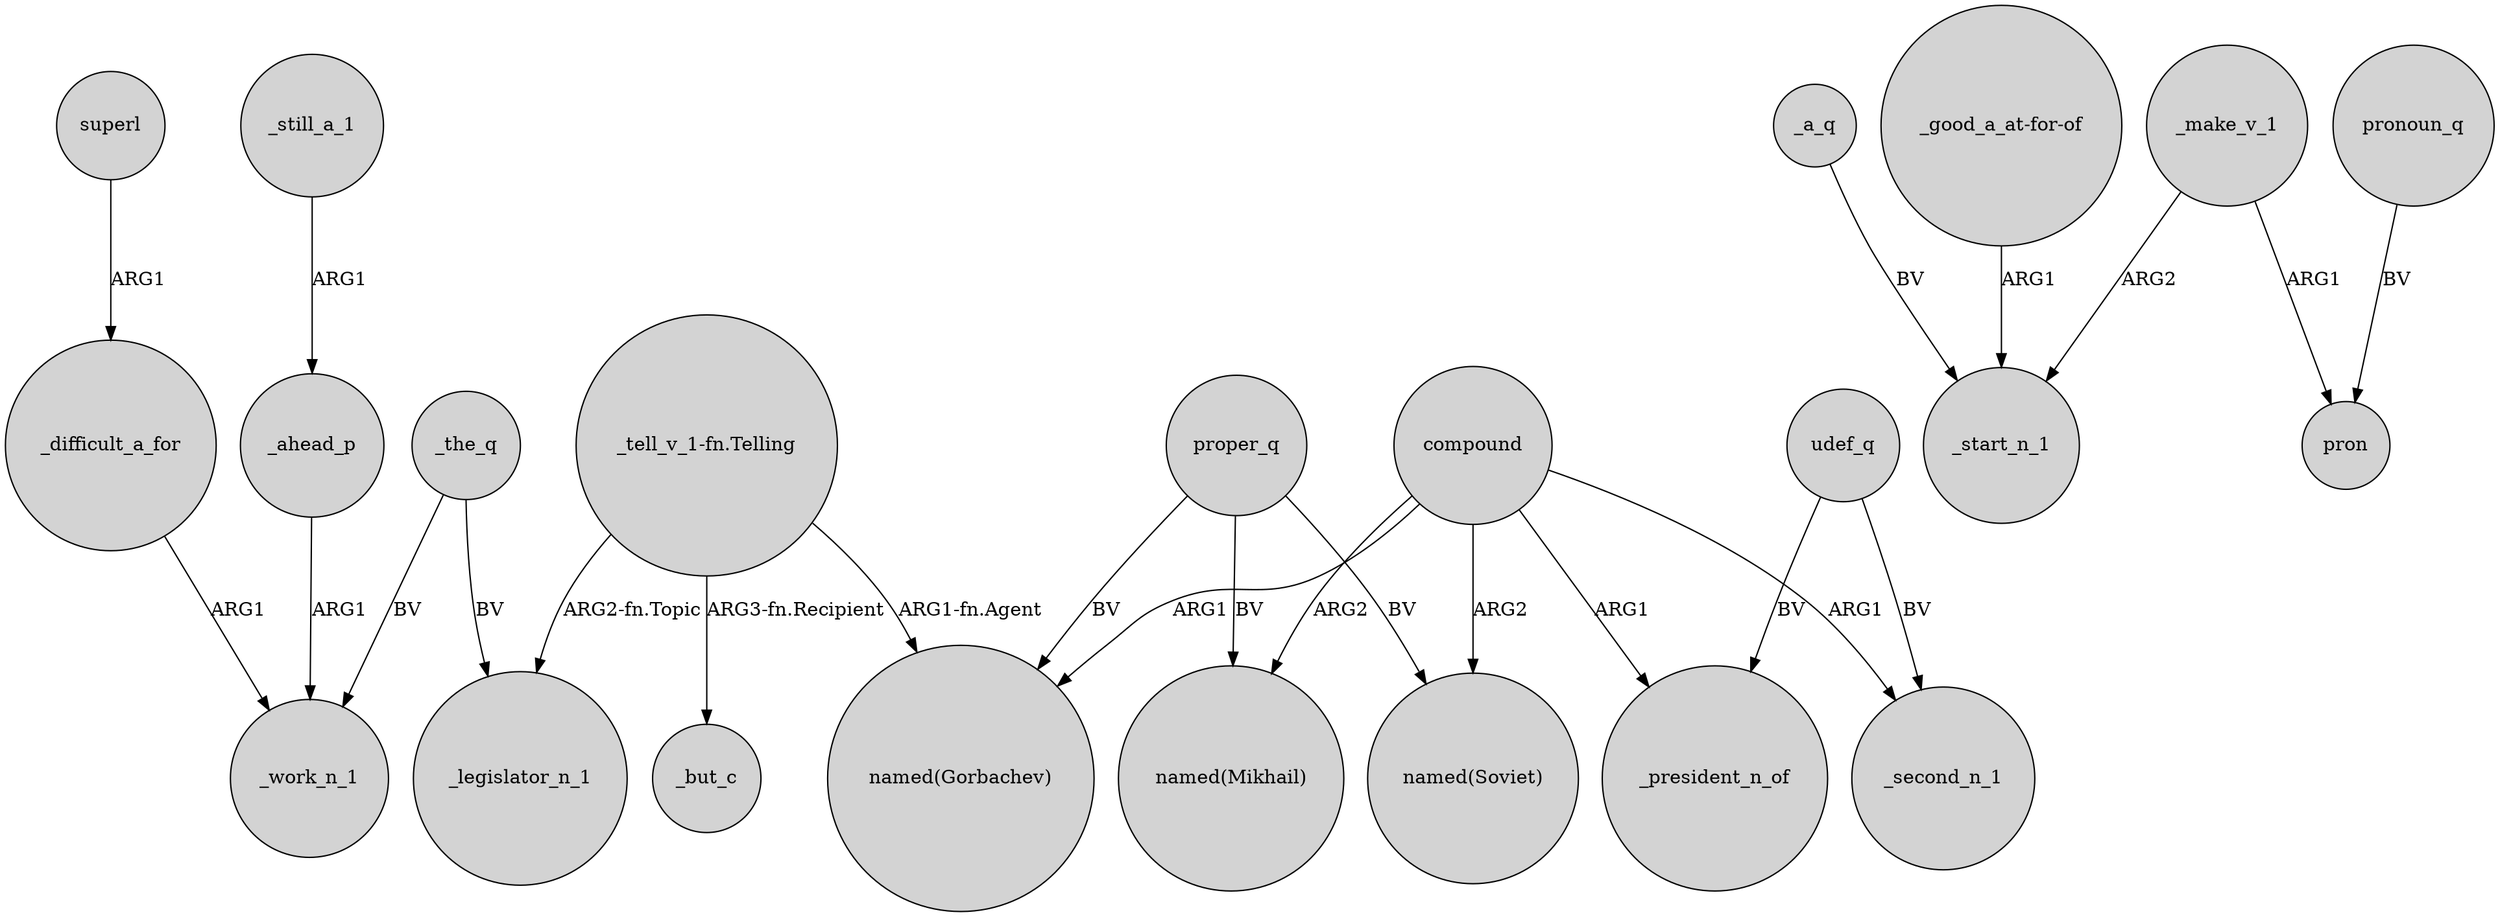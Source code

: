 digraph {
	node [shape=circle style=filled]
	_difficult_a_for -> _work_n_1 [label=ARG1]
	"_tell_v_1-fn.Telling" -> _legislator_n_1 [label="ARG2-fn.Topic"]
	_a_q -> _start_n_1 [label=BV]
	"_tell_v_1-fn.Telling" -> "named(Gorbachev)" [label="ARG1-fn.Agent"]
	"_good_a_at-for-of" -> _start_n_1 [label=ARG1]
	compound -> "named(Gorbachev)" [label=ARG1]
	proper_q -> "named(Soviet)" [label=BV]
	superl -> _difficult_a_for [label=ARG1]
	_still_a_1 -> _ahead_p [label=ARG1]
	pronoun_q -> pron [label=BV]
	compound -> _president_n_of [label=ARG1]
	udef_q -> _president_n_of [label=BV]
	udef_q -> _second_n_1 [label=BV]
	proper_q -> "named(Mikhail)" [label=BV]
	_make_v_1 -> pron [label=ARG1]
	compound -> "named(Soviet)" [label=ARG2]
	_ahead_p -> _work_n_1 [label=ARG1]
	_the_q -> _legislator_n_1 [label=BV]
	_make_v_1 -> _start_n_1 [label=ARG2]
	"_tell_v_1-fn.Telling" -> _but_c [label="ARG3-fn.Recipient"]
	compound -> _second_n_1 [label=ARG1]
	proper_q -> "named(Gorbachev)" [label=BV]
	compound -> "named(Mikhail)" [label=ARG2]
	_the_q -> _work_n_1 [label=BV]
}
